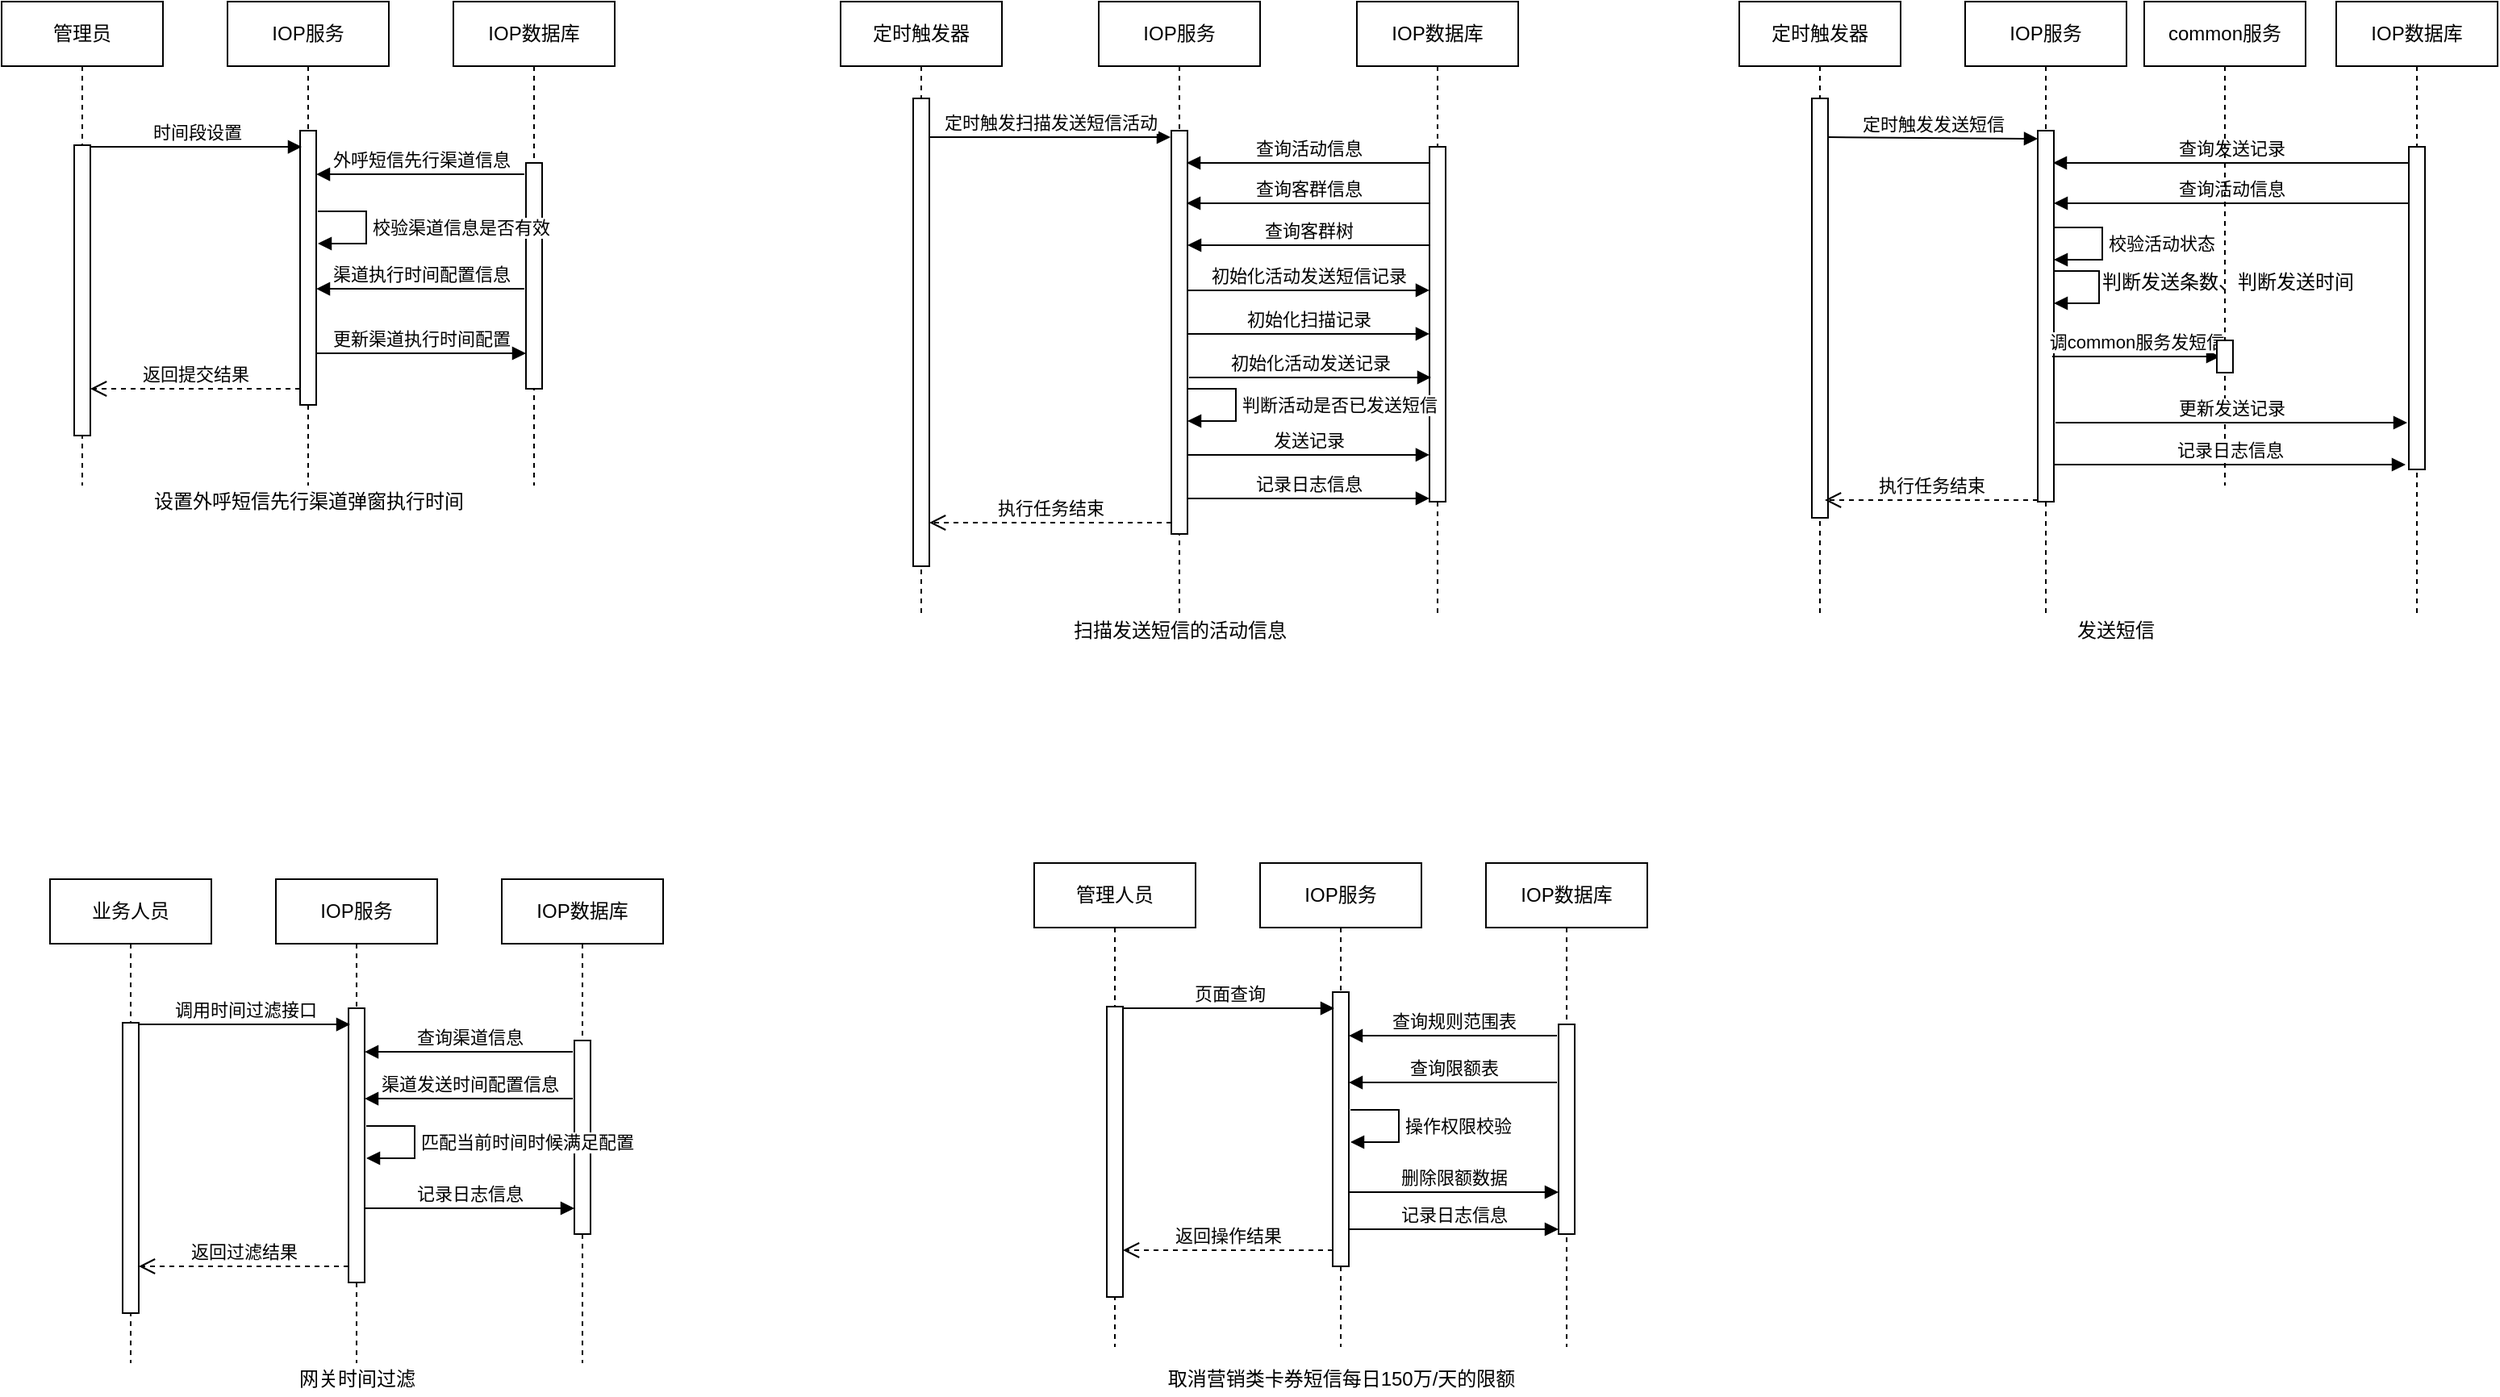 <mxfile version="14.9.1" type="github"><diagram id="Ic-PgPxiYPP4mxGg-e_-" name="Page-1"><mxGraphModel dx="1038" dy="536" grid="1" gridSize="10" guides="1" tooltips="1" connect="1" arrows="1" fold="1" page="1" pageScale="1" pageWidth="827" pageHeight="1169" math="0" shadow="0"><root><mxCell id="0"/><mxCell id="1" parent="0"/><mxCell id="m5TVR-4tNoaI438SHxQA-7" value="管理员" style="shape=umlLifeline;perimeter=lifelinePerimeter;whiteSpace=wrap;html=1;container=1;collapsible=0;recursiveResize=0;outlineConnect=0;" vertex="1" parent="1"><mxGeometry x="110" y="41" width="100" height="300" as="geometry"/></mxCell><mxCell id="m5TVR-4tNoaI438SHxQA-10" value="" style="html=1;points=[];perimeter=orthogonalPerimeter;" vertex="1" parent="m5TVR-4tNoaI438SHxQA-7"><mxGeometry x="45" y="89" width="10" height="180" as="geometry"/></mxCell><mxCell id="m5TVR-4tNoaI438SHxQA-8" value="IOP服务" style="shape=umlLifeline;perimeter=lifelinePerimeter;whiteSpace=wrap;html=1;container=1;collapsible=0;recursiveResize=0;outlineConnect=0;" vertex="1" parent="1"><mxGeometry x="250" y="41" width="100" height="300" as="geometry"/></mxCell><mxCell id="m5TVR-4tNoaI438SHxQA-11" value="" style="html=1;points=[];perimeter=orthogonalPerimeter;" vertex="1" parent="m5TVR-4tNoaI438SHxQA-8"><mxGeometry x="45" y="80" width="10" height="170" as="geometry"/></mxCell><mxCell id="m5TVR-4tNoaI438SHxQA-9" value="&lt;div&gt;IOP数据库&lt;/div&gt;" style="shape=umlLifeline;perimeter=lifelinePerimeter;whiteSpace=wrap;html=1;container=1;collapsible=0;recursiveResize=0;outlineConnect=0;" vertex="1" parent="1"><mxGeometry x="390" y="41" width="100" height="300" as="geometry"/></mxCell><mxCell id="m5TVR-4tNoaI438SHxQA-12" value="" style="html=1;points=[];perimeter=orthogonalPerimeter;" vertex="1" parent="m5TVR-4tNoaI438SHxQA-9"><mxGeometry x="45" y="100" width="10" height="140" as="geometry"/></mxCell><mxCell id="m5TVR-4tNoaI438SHxQA-15" value="时间段设置" style="html=1;verticalAlign=bottom;endArrow=block;entryX=0.1;entryY=0.059;entryDx=0;entryDy=0;entryPerimeter=0;" edge="1" parent="1" source="m5TVR-4tNoaI438SHxQA-10" target="m5TVR-4tNoaI438SHxQA-11"><mxGeometry width="80" relative="1" as="geometry"><mxPoint x="170" y="142" as="sourcePoint"/><mxPoint x="290" y="131" as="targetPoint"/></mxGeometry></mxCell><mxCell id="m5TVR-4tNoaI438SHxQA-16" value="外呼短信先行渠道信息" style="html=1;verticalAlign=bottom;endArrow=block;entryX=1;entryY=0.159;entryDx=0;entryDy=0;entryPerimeter=0;" edge="1" parent="1" target="m5TVR-4tNoaI438SHxQA-11"><mxGeometry x="-0.008" width="80" relative="1" as="geometry"><mxPoint x="434" y="148" as="sourcePoint"/><mxPoint x="300" y="156" as="targetPoint"/><mxPoint as="offset"/></mxGeometry></mxCell><mxCell id="m5TVR-4tNoaI438SHxQA-17" value="渠道执行时间配置信息" style="html=1;verticalAlign=bottom;endArrow=block;entryX=1;entryY=0.159;entryDx=0;entryDy=0;entryPerimeter=0;" edge="1" parent="1"><mxGeometry width="80" relative="1" as="geometry"><mxPoint x="434" y="219" as="sourcePoint"/><mxPoint x="305" y="219.03" as="targetPoint"/></mxGeometry></mxCell><mxCell id="m5TVR-4tNoaI438SHxQA-18" value="更新渠道执行时间配置" style="html=1;verticalAlign=bottom;endArrow=block;" edge="1" parent="1"><mxGeometry width="80" relative="1" as="geometry"><mxPoint x="305" y="259" as="sourcePoint"/><mxPoint x="435" y="259" as="targetPoint"/></mxGeometry></mxCell><mxCell id="m5TVR-4tNoaI438SHxQA-20" value="校验渠道信息是否有效" style="edgeStyle=orthogonalEdgeStyle;html=1;align=left;spacingLeft=2;endArrow=block;rounded=0;" edge="1" parent="1"><mxGeometry relative="1" as="geometry"><mxPoint x="306" y="171" as="sourcePoint"/><Array as="points"><mxPoint x="336" y="171"/></Array><mxPoint x="306" y="191" as="targetPoint"/></mxGeometry></mxCell><mxCell id="m5TVR-4tNoaI438SHxQA-21" value="返回提交结果" style="html=1;verticalAlign=bottom;endArrow=open;dashed=1;endSize=8;" edge="1" parent="1"><mxGeometry relative="1" as="geometry"><mxPoint x="295" y="281" as="sourcePoint"/><mxPoint x="165" y="281" as="targetPoint"/></mxGeometry></mxCell><mxCell id="m5TVR-4tNoaI438SHxQA-22" value="设置外呼短信先行渠道弹窗执行时间" style="text;html=1;strokeColor=none;fillColor=none;align=center;verticalAlign=middle;whiteSpace=wrap;rounded=0;" vertex="1" parent="1"><mxGeometry x="182.5" y="341" width="235" height="20" as="geometry"/></mxCell><mxCell id="m5TVR-4tNoaI438SHxQA-23" value="定时触发器" style="shape=umlLifeline;perimeter=lifelinePerimeter;whiteSpace=wrap;html=1;container=1;collapsible=0;recursiveResize=0;outlineConnect=0;" vertex="1" parent="1"><mxGeometry x="630" y="41" width="100" height="380" as="geometry"/></mxCell><mxCell id="m5TVR-4tNoaI438SHxQA-29" value="定时触发扫描发送短信活动" style="html=1;verticalAlign=bottom;endArrow=block;" edge="1" parent="m5TVR-4tNoaI438SHxQA-23"><mxGeometry width="80" relative="1" as="geometry"><mxPoint x="55" y="84" as="sourcePoint"/><mxPoint x="204.5" y="84" as="targetPoint"/></mxGeometry></mxCell><mxCell id="m5TVR-4tNoaI438SHxQA-24" value="IOP服务" style="shape=umlLifeline;perimeter=lifelinePerimeter;whiteSpace=wrap;html=1;container=1;collapsible=0;recursiveResize=0;outlineConnect=0;" vertex="1" parent="1"><mxGeometry x="790" y="41" width="100" height="380" as="geometry"/></mxCell><mxCell id="m5TVR-4tNoaI438SHxQA-36" value="初始化活动发送短信记录" style="html=1;verticalAlign=bottom;endArrow=block;entryX=0.5;entryY=0.684;entryDx=0;entryDy=0;entryPerimeter=0;" edge="1" parent="m5TVR-4tNoaI438SHxQA-24"><mxGeometry width="80" relative="1" as="geometry"><mxPoint x="55" y="179" as="sourcePoint"/><mxPoint x="205" y="178.96" as="targetPoint"/></mxGeometry></mxCell><mxCell id="m5TVR-4tNoaI438SHxQA-25" value="IOP数据库" style="shape=umlLifeline;perimeter=lifelinePerimeter;whiteSpace=wrap;html=1;container=1;collapsible=0;recursiveResize=0;outlineConnect=0;" vertex="1" parent="1"><mxGeometry x="950" y="41" width="100" height="380" as="geometry"/></mxCell><mxCell id="m5TVR-4tNoaI438SHxQA-26" value="" style="html=1;points=[];perimeter=orthogonalPerimeter;" vertex="1" parent="1"><mxGeometry x="675" y="101" width="10" height="290" as="geometry"/></mxCell><mxCell id="m5TVR-4tNoaI438SHxQA-27" value="" style="html=1;points=[];perimeter=orthogonalPerimeter;" vertex="1" parent="1"><mxGeometry x="835" y="121" width="10" height="250" as="geometry"/></mxCell><mxCell id="m5TVR-4tNoaI438SHxQA-28" value="" style="html=1;points=[];perimeter=orthogonalPerimeter;" vertex="1" parent="1"><mxGeometry x="995" y="131" width="10" height="220" as="geometry"/></mxCell><mxCell id="m5TVR-4tNoaI438SHxQA-33" value="查询活动信息" style="html=1;verticalAlign=bottom;endArrow=block;" edge="1" parent="1"><mxGeometry width="80" relative="1" as="geometry"><mxPoint x="995" y="141" as="sourcePoint"/><mxPoint x="844.5" y="141" as="targetPoint"/><Array as="points"><mxPoint x="915" y="141"/></Array></mxGeometry></mxCell><mxCell id="m5TVR-4tNoaI438SHxQA-34" value="查询客群信息" style="html=1;verticalAlign=bottom;endArrow=block;" edge="1" parent="1"><mxGeometry width="80" relative="1" as="geometry"><mxPoint x="995" y="166" as="sourcePoint"/><mxPoint x="844.5" y="166" as="targetPoint"/><Array as="points"><mxPoint x="915" y="166"/></Array></mxGeometry></mxCell><mxCell id="m5TVR-4tNoaI438SHxQA-35" value="查询客群树" style="html=1;verticalAlign=bottom;endArrow=block;" edge="1" parent="1"><mxGeometry width="80" relative="1" as="geometry"><mxPoint x="995.5" y="192" as="sourcePoint"/><mxPoint x="845" y="192" as="targetPoint"/><Array as="points"><mxPoint x="915.5" y="192"/></Array></mxGeometry></mxCell><mxCell id="m5TVR-4tNoaI438SHxQA-37" value="初始化扫描记录" style="html=1;verticalAlign=bottom;endArrow=block;entryX=0.5;entryY=0.684;entryDx=0;entryDy=0;entryPerimeter=0;" edge="1" parent="1"><mxGeometry width="80" relative="1" as="geometry"><mxPoint x="845" y="247" as="sourcePoint"/><mxPoint x="995" y="246.96" as="targetPoint"/></mxGeometry></mxCell><mxCell id="m5TVR-4tNoaI438SHxQA-38" value="初始化活动发送记录" style="html=1;verticalAlign=bottom;endArrow=block;entryX=0.5;entryY=0.684;entryDx=0;entryDy=0;entryPerimeter=0;" edge="1" parent="1"><mxGeometry width="80" relative="1" as="geometry"><mxPoint x="846" y="274" as="sourcePoint"/><mxPoint x="996" y="273.96" as="targetPoint"/></mxGeometry></mxCell><mxCell id="m5TVR-4tNoaI438SHxQA-39" value="判断活动是否已发送短信" style="edgeStyle=orthogonalEdgeStyle;html=1;align=left;spacingLeft=2;endArrow=block;rounded=0;" edge="1" parent="1"><mxGeometry relative="1" as="geometry"><mxPoint x="845" y="281" as="sourcePoint"/><Array as="points"><mxPoint x="875" y="281"/></Array><mxPoint x="845" y="301" as="targetPoint"/></mxGeometry></mxCell><mxCell id="m5TVR-4tNoaI438SHxQA-40" value="发送记录" style="html=1;verticalAlign=bottom;endArrow=block;entryX=0.5;entryY=0.684;entryDx=0;entryDy=0;entryPerimeter=0;" edge="1" parent="1"><mxGeometry width="80" relative="1" as="geometry"><mxPoint x="845" y="322" as="sourcePoint"/><mxPoint x="995" y="321.96" as="targetPoint"/></mxGeometry></mxCell><mxCell id="m5TVR-4tNoaI438SHxQA-41" value="执行任务结束" style="html=1;verticalAlign=bottom;endArrow=open;dashed=1;endSize=8;" edge="1" parent="1"><mxGeometry relative="1" as="geometry"><mxPoint x="835" y="364" as="sourcePoint"/><mxPoint x="685" y="364" as="targetPoint"/></mxGeometry></mxCell><mxCell id="m5TVR-4tNoaI438SHxQA-42" value="扫描发送短信的活动信息" style="text;html=1;align=center;verticalAlign=middle;resizable=0;points=[];autosize=1;strokeColor=none;" vertex="1" parent="1"><mxGeometry x="765" y="421" width="150" height="20" as="geometry"/></mxCell><mxCell id="m5TVR-4tNoaI438SHxQA-43" value="定时触发器" style="shape=umlLifeline;perimeter=lifelinePerimeter;whiteSpace=wrap;html=1;container=1;collapsible=0;recursiveResize=0;outlineConnect=0;" vertex="1" parent="1"><mxGeometry x="1187" y="41" width="100" height="380" as="geometry"/></mxCell><mxCell id="m5TVR-4tNoaI438SHxQA-44" value="定时触发发送短信" style="html=1;verticalAlign=bottom;endArrow=block;entryX=0;entryY=0.022;entryDx=0;entryDy=0;entryPerimeter=0;" edge="1" parent="m5TVR-4tNoaI438SHxQA-43" target="m5TVR-4tNoaI438SHxQA-49"><mxGeometry width="80" relative="1" as="geometry"><mxPoint x="55" y="84" as="sourcePoint"/><mxPoint x="204.5" y="84" as="targetPoint"/></mxGeometry></mxCell><mxCell id="m5TVR-4tNoaI438SHxQA-45" value="IOP服务" style="shape=umlLifeline;perimeter=lifelinePerimeter;whiteSpace=wrap;html=1;container=1;collapsible=0;recursiveResize=0;outlineConnect=0;" vertex="1" parent="1"><mxGeometry x="1327" y="41" width="100" height="380" as="geometry"/></mxCell><mxCell id="m5TVR-4tNoaI438SHxQA-47" value="IOP数据库" style="shape=umlLifeline;perimeter=lifelinePerimeter;whiteSpace=wrap;html=1;container=1;collapsible=0;recursiveResize=0;outlineConnect=0;" vertex="1" parent="1"><mxGeometry x="1557" y="41" width="100" height="380" as="geometry"/></mxCell><mxCell id="m5TVR-4tNoaI438SHxQA-48" value="" style="html=1;points=[];perimeter=orthogonalPerimeter;" vertex="1" parent="1"><mxGeometry x="1232" y="101" width="10" height="260" as="geometry"/></mxCell><mxCell id="m5TVR-4tNoaI438SHxQA-49" value="" style="html=1;points=[];perimeter=orthogonalPerimeter;" vertex="1" parent="1"><mxGeometry x="1372" y="121" width="10" height="230" as="geometry"/></mxCell><mxCell id="m5TVR-4tNoaI438SHxQA-50" value="" style="html=1;points=[];perimeter=orthogonalPerimeter;" vertex="1" parent="1"><mxGeometry x="1602" y="131" width="10" height="200" as="geometry"/></mxCell><mxCell id="m5TVR-4tNoaI438SHxQA-51" value="查询发送记录" style="html=1;verticalAlign=bottom;endArrow=block;" edge="1" parent="1" source="m5TVR-4tNoaI438SHxQA-50"><mxGeometry width="80" relative="1" as="geometry"><mxPoint x="1532" y="141" as="sourcePoint"/><mxPoint x="1381.5" y="141" as="targetPoint"/><Array as="points"><mxPoint x="1452" y="141"/></Array></mxGeometry></mxCell><mxCell id="m5TVR-4tNoaI438SHxQA-52" value="查询活动信息" style="html=1;verticalAlign=bottom;endArrow=block;exitX=0.5;exitY=0.175;exitDx=0;exitDy=0;exitPerimeter=0;" edge="1" parent="1"><mxGeometry width="80" relative="1" as="geometry"><mxPoint x="1602" y="166" as="sourcePoint"/><mxPoint x="1382" y="166" as="targetPoint"/><Array as="points"><mxPoint x="1447" y="166"/></Array></mxGeometry></mxCell><mxCell id="m5TVR-4tNoaI438SHxQA-56" value="校验活动状态" style="edgeStyle=orthogonalEdgeStyle;html=1;align=left;spacingLeft=2;endArrow=block;rounded=0;" edge="1" parent="1"><mxGeometry relative="1" as="geometry"><mxPoint x="1382" y="181" as="sourcePoint"/><Array as="points"><mxPoint x="1412" y="181"/></Array><mxPoint x="1382" y="201" as="targetPoint"/></mxGeometry></mxCell><mxCell id="m5TVR-4tNoaI438SHxQA-57" value="调common服务发短信" style="html=1;verticalAlign=bottom;endArrow=block;" edge="1" parent="1"><mxGeometry width="80" relative="1" as="geometry"><mxPoint x="1381" y="261" as="sourcePoint"/><mxPoint x="1485" y="261" as="targetPoint"/></mxGeometry></mxCell><mxCell id="m5TVR-4tNoaI438SHxQA-58" value="执行任务结束" style="html=1;verticalAlign=bottom;endArrow=open;dashed=1;endSize=8;" edge="1" parent="1"><mxGeometry relative="1" as="geometry"><mxPoint x="1372" y="350" as="sourcePoint"/><mxPoint x="1240" y="350" as="targetPoint"/></mxGeometry></mxCell><mxCell id="m5TVR-4tNoaI438SHxQA-59" value="发送短信" style="text;html=1;align=center;verticalAlign=middle;resizable=0;points=[];autosize=1;strokeColor=none;" vertex="1" parent="1"><mxGeometry x="1390" y="421" width="60" height="20" as="geometry"/></mxCell><mxCell id="m5TVR-4tNoaI438SHxQA-60" value="" style="edgeStyle=orthogonalEdgeStyle;html=1;align=left;spacingLeft=2;endArrow=block;rounded=0;" edge="1" parent="1"><mxGeometry relative="1" as="geometry"><mxPoint x="1382" y="208" as="sourcePoint"/><Array as="points"><mxPoint x="1410" y="208"/><mxPoint x="1410" y="228"/></Array><mxPoint x="1382" y="228" as="targetPoint"/></mxGeometry></mxCell><mxCell id="m5TVR-4tNoaI438SHxQA-62" value="判断发送条数、判断发送时间" style="text;html=1;strokeColor=none;fillColor=none;align=center;verticalAlign=middle;whiteSpace=wrap;rounded=0;" vertex="1" parent="1"><mxGeometry x="1405" y="205" width="170" height="19" as="geometry"/></mxCell><mxCell id="m5TVR-4tNoaI438SHxQA-63" value="common服务" style="shape=umlLifeline;perimeter=lifelinePerimeter;whiteSpace=wrap;html=1;container=1;collapsible=0;recursiveResize=0;outlineConnect=0;" vertex="1" parent="1"><mxGeometry x="1438" y="41" width="100" height="300" as="geometry"/></mxCell><mxCell id="m5TVR-4tNoaI438SHxQA-67" value="" style="html=1;points=[];perimeter=orthogonalPerimeter;" vertex="1" parent="m5TVR-4tNoaI438SHxQA-63"><mxGeometry x="45" y="210" width="10" height="20" as="geometry"/></mxCell><mxCell id="m5TVR-4tNoaI438SHxQA-65" value="记录日志信息" style="html=1;verticalAlign=bottom;endArrow=block;entryX=0.5;entryY=0.684;entryDx=0;entryDy=0;entryPerimeter=0;" edge="1" parent="1"><mxGeometry width="80" relative="1" as="geometry"><mxPoint x="845" y="349" as="sourcePoint"/><mxPoint x="995" y="348.96" as="targetPoint"/></mxGeometry></mxCell><mxCell id="m5TVR-4tNoaI438SHxQA-68" value="更新发送记录" style="html=1;verticalAlign=bottom;endArrow=block;" edge="1" parent="1"><mxGeometry width="80" relative="1" as="geometry"><mxPoint x="1383" y="302" as="sourcePoint"/><mxPoint x="1601" y="302" as="targetPoint"/></mxGeometry></mxCell><mxCell id="m5TVR-4tNoaI438SHxQA-69" value="记录日志信息" style="html=1;verticalAlign=bottom;endArrow=block;" edge="1" parent="1"><mxGeometry width="80" relative="1" as="geometry"><mxPoint x="1382" y="328" as="sourcePoint"/><mxPoint x="1600" y="328" as="targetPoint"/></mxGeometry></mxCell><mxCell id="m5TVR-4tNoaI438SHxQA-70" value="业务人员" style="shape=umlLifeline;perimeter=lifelinePerimeter;whiteSpace=wrap;html=1;container=1;collapsible=0;recursiveResize=0;outlineConnect=0;" vertex="1" parent="1"><mxGeometry x="140" y="585" width="100" height="300" as="geometry"/></mxCell><mxCell id="m5TVR-4tNoaI438SHxQA-71" value="" style="html=1;points=[];perimeter=orthogonalPerimeter;" vertex="1" parent="m5TVR-4tNoaI438SHxQA-70"><mxGeometry x="45" y="89" width="10" height="180" as="geometry"/></mxCell><mxCell id="m5TVR-4tNoaI438SHxQA-72" value="IOP服务" style="shape=umlLifeline;perimeter=lifelinePerimeter;whiteSpace=wrap;html=1;container=1;collapsible=0;recursiveResize=0;outlineConnect=0;" vertex="1" parent="1"><mxGeometry x="280" y="585" width="100" height="300" as="geometry"/></mxCell><mxCell id="m5TVR-4tNoaI438SHxQA-73" value="" style="html=1;points=[];perimeter=orthogonalPerimeter;" vertex="1" parent="m5TVR-4tNoaI438SHxQA-72"><mxGeometry x="45" y="80" width="10" height="170" as="geometry"/></mxCell><mxCell id="m5TVR-4tNoaI438SHxQA-74" value="&lt;div&gt;IOP数据库&lt;/div&gt;" style="shape=umlLifeline;perimeter=lifelinePerimeter;whiteSpace=wrap;html=1;container=1;collapsible=0;recursiveResize=0;outlineConnect=0;" vertex="1" parent="1"><mxGeometry x="420" y="585" width="100" height="300" as="geometry"/></mxCell><mxCell id="m5TVR-4tNoaI438SHxQA-75" value="" style="html=1;points=[];perimeter=orthogonalPerimeter;" vertex="1" parent="m5TVR-4tNoaI438SHxQA-74"><mxGeometry x="45" y="100" width="10" height="120" as="geometry"/></mxCell><mxCell id="m5TVR-4tNoaI438SHxQA-76" value="调用时间过滤接口" style="html=1;verticalAlign=bottom;endArrow=block;entryX=0.1;entryY=0.059;entryDx=0;entryDy=0;entryPerimeter=0;" edge="1" parent="1" source="m5TVR-4tNoaI438SHxQA-71" target="m5TVR-4tNoaI438SHxQA-73"><mxGeometry width="80" relative="1" as="geometry"><mxPoint x="200" y="686" as="sourcePoint"/><mxPoint x="320" y="675" as="targetPoint"/></mxGeometry></mxCell><mxCell id="m5TVR-4tNoaI438SHxQA-77" value="查询渠道信息" style="html=1;verticalAlign=bottom;endArrow=block;entryX=1;entryY=0.159;entryDx=0;entryDy=0;entryPerimeter=0;" edge="1" parent="1" target="m5TVR-4tNoaI438SHxQA-73"><mxGeometry x="-0.008" width="80" relative="1" as="geometry"><mxPoint x="464" y="692" as="sourcePoint"/><mxPoint x="330" y="700" as="targetPoint"/><mxPoint as="offset"/></mxGeometry></mxCell><mxCell id="m5TVR-4tNoaI438SHxQA-78" value="渠道发送时间配置信息" style="html=1;verticalAlign=bottom;endArrow=block;entryX=1;entryY=0.159;entryDx=0;entryDy=0;entryPerimeter=0;" edge="1" parent="1"><mxGeometry width="80" relative="1" as="geometry"><mxPoint x="464" y="721" as="sourcePoint"/><mxPoint x="335" y="721.03" as="targetPoint"/></mxGeometry></mxCell><mxCell id="m5TVR-4tNoaI438SHxQA-79" value="记录日志信息" style="html=1;verticalAlign=bottom;endArrow=block;" edge="1" parent="1"><mxGeometry width="80" relative="1" as="geometry"><mxPoint x="335" y="789" as="sourcePoint"/><mxPoint x="465" y="789" as="targetPoint"/></mxGeometry></mxCell><mxCell id="m5TVR-4tNoaI438SHxQA-80" value="匹配当前时间时候满足配置" style="edgeStyle=orthogonalEdgeStyle;html=1;align=left;spacingLeft=2;endArrow=block;rounded=0;" edge="1" parent="1"><mxGeometry relative="1" as="geometry"><mxPoint x="336" y="738" as="sourcePoint"/><Array as="points"><mxPoint x="366" y="738"/></Array><mxPoint x="336" y="758" as="targetPoint"/></mxGeometry></mxCell><mxCell id="m5TVR-4tNoaI438SHxQA-81" value="返回过滤结果" style="html=1;verticalAlign=bottom;endArrow=open;dashed=1;endSize=8;" edge="1" parent="1"><mxGeometry relative="1" as="geometry"><mxPoint x="325" y="825" as="sourcePoint"/><mxPoint x="195" y="825" as="targetPoint"/></mxGeometry></mxCell><mxCell id="m5TVR-4tNoaI438SHxQA-82" value="网关时间过滤" style="text;html=1;strokeColor=none;fillColor=none;align=center;verticalAlign=middle;whiteSpace=wrap;rounded=0;" vertex="1" parent="1"><mxGeometry x="212.5" y="885" width="235" height="20" as="geometry"/></mxCell><mxCell id="m5TVR-4tNoaI438SHxQA-83" value="管理人员" style="shape=umlLifeline;perimeter=lifelinePerimeter;whiteSpace=wrap;html=1;container=1;collapsible=0;recursiveResize=0;outlineConnect=0;" vertex="1" parent="1"><mxGeometry x="750" y="575" width="100" height="300" as="geometry"/></mxCell><mxCell id="m5TVR-4tNoaI438SHxQA-84" value="" style="html=1;points=[];perimeter=orthogonalPerimeter;" vertex="1" parent="m5TVR-4tNoaI438SHxQA-83"><mxGeometry x="45" y="89" width="10" height="180" as="geometry"/></mxCell><mxCell id="m5TVR-4tNoaI438SHxQA-85" value="IOP服务" style="shape=umlLifeline;perimeter=lifelinePerimeter;whiteSpace=wrap;html=1;container=1;collapsible=0;recursiveResize=0;outlineConnect=0;" vertex="1" parent="1"><mxGeometry x="890" y="575" width="100" height="300" as="geometry"/></mxCell><mxCell id="m5TVR-4tNoaI438SHxQA-86" value="" style="html=1;points=[];perimeter=orthogonalPerimeter;" vertex="1" parent="m5TVR-4tNoaI438SHxQA-85"><mxGeometry x="45" y="80" width="10" height="170" as="geometry"/></mxCell><mxCell id="m5TVR-4tNoaI438SHxQA-87" value="&lt;div&gt;IOP数据库&lt;/div&gt;" style="shape=umlLifeline;perimeter=lifelinePerimeter;whiteSpace=wrap;html=1;container=1;collapsible=0;recursiveResize=0;outlineConnect=0;" vertex="1" parent="1"><mxGeometry x="1030" y="575" width="100" height="300" as="geometry"/></mxCell><mxCell id="m5TVR-4tNoaI438SHxQA-88" value="" style="html=1;points=[];perimeter=orthogonalPerimeter;" vertex="1" parent="m5TVR-4tNoaI438SHxQA-87"><mxGeometry x="45" y="100" width="10" height="130" as="geometry"/></mxCell><mxCell id="m5TVR-4tNoaI438SHxQA-89" value="页面查询" style="html=1;verticalAlign=bottom;endArrow=block;entryX=0.1;entryY=0.059;entryDx=0;entryDy=0;entryPerimeter=0;" edge="1" parent="1" source="m5TVR-4tNoaI438SHxQA-84" target="m5TVR-4tNoaI438SHxQA-86"><mxGeometry width="80" relative="1" as="geometry"><mxPoint x="810" y="676" as="sourcePoint"/><mxPoint x="930" y="665" as="targetPoint"/></mxGeometry></mxCell><mxCell id="m5TVR-4tNoaI438SHxQA-90" value="查询规则范围表" style="html=1;verticalAlign=bottom;endArrow=block;entryX=1;entryY=0.159;entryDx=0;entryDy=0;entryPerimeter=0;" edge="1" parent="1" target="m5TVR-4tNoaI438SHxQA-86"><mxGeometry x="-0.008" width="80" relative="1" as="geometry"><mxPoint x="1074" y="682" as="sourcePoint"/><mxPoint x="940" y="690" as="targetPoint"/><mxPoint as="offset"/></mxGeometry></mxCell><mxCell id="m5TVR-4tNoaI438SHxQA-91" value="查询限额表" style="html=1;verticalAlign=bottom;endArrow=block;entryX=1;entryY=0.159;entryDx=0;entryDy=0;entryPerimeter=0;" edge="1" parent="1"><mxGeometry width="80" relative="1" as="geometry"><mxPoint x="1074" y="711" as="sourcePoint"/><mxPoint x="945" y="711.03" as="targetPoint"/></mxGeometry></mxCell><mxCell id="m5TVR-4tNoaI438SHxQA-92" value="删除限额数据" style="html=1;verticalAlign=bottom;endArrow=block;" edge="1" parent="1"><mxGeometry width="80" relative="1" as="geometry"><mxPoint x="945" y="779" as="sourcePoint"/><mxPoint x="1075" y="779" as="targetPoint"/></mxGeometry></mxCell><mxCell id="m5TVR-4tNoaI438SHxQA-93" value="操作权限校验" style="edgeStyle=orthogonalEdgeStyle;html=1;align=left;spacingLeft=2;endArrow=block;rounded=0;" edge="1" parent="1"><mxGeometry relative="1" as="geometry"><mxPoint x="946" y="728" as="sourcePoint"/><Array as="points"><mxPoint x="976" y="728"/></Array><mxPoint x="946" y="748" as="targetPoint"/></mxGeometry></mxCell><mxCell id="m5TVR-4tNoaI438SHxQA-94" value="返回操作结果" style="html=1;verticalAlign=bottom;endArrow=open;dashed=1;endSize=8;" edge="1" parent="1"><mxGeometry relative="1" as="geometry"><mxPoint x="935" y="815" as="sourcePoint"/><mxPoint x="805" y="815" as="targetPoint"/></mxGeometry></mxCell><mxCell id="m5TVR-4tNoaI438SHxQA-95" value="取消营销类卡券短信每日150万/天的限额" style="text;html=1;strokeColor=none;fillColor=none;align=center;verticalAlign=middle;whiteSpace=wrap;rounded=0;" vertex="1" parent="1"><mxGeometry x="822.5" y="885" width="235" height="20" as="geometry"/></mxCell><mxCell id="m5TVR-4tNoaI438SHxQA-97" value="记录日志信息" style="html=1;verticalAlign=bottom;endArrow=block;" edge="1" parent="1"><mxGeometry width="80" relative="1" as="geometry"><mxPoint x="945" y="802" as="sourcePoint"/><mxPoint x="1075" y="802" as="targetPoint"/></mxGeometry></mxCell></root></mxGraphModel></diagram></mxfile>